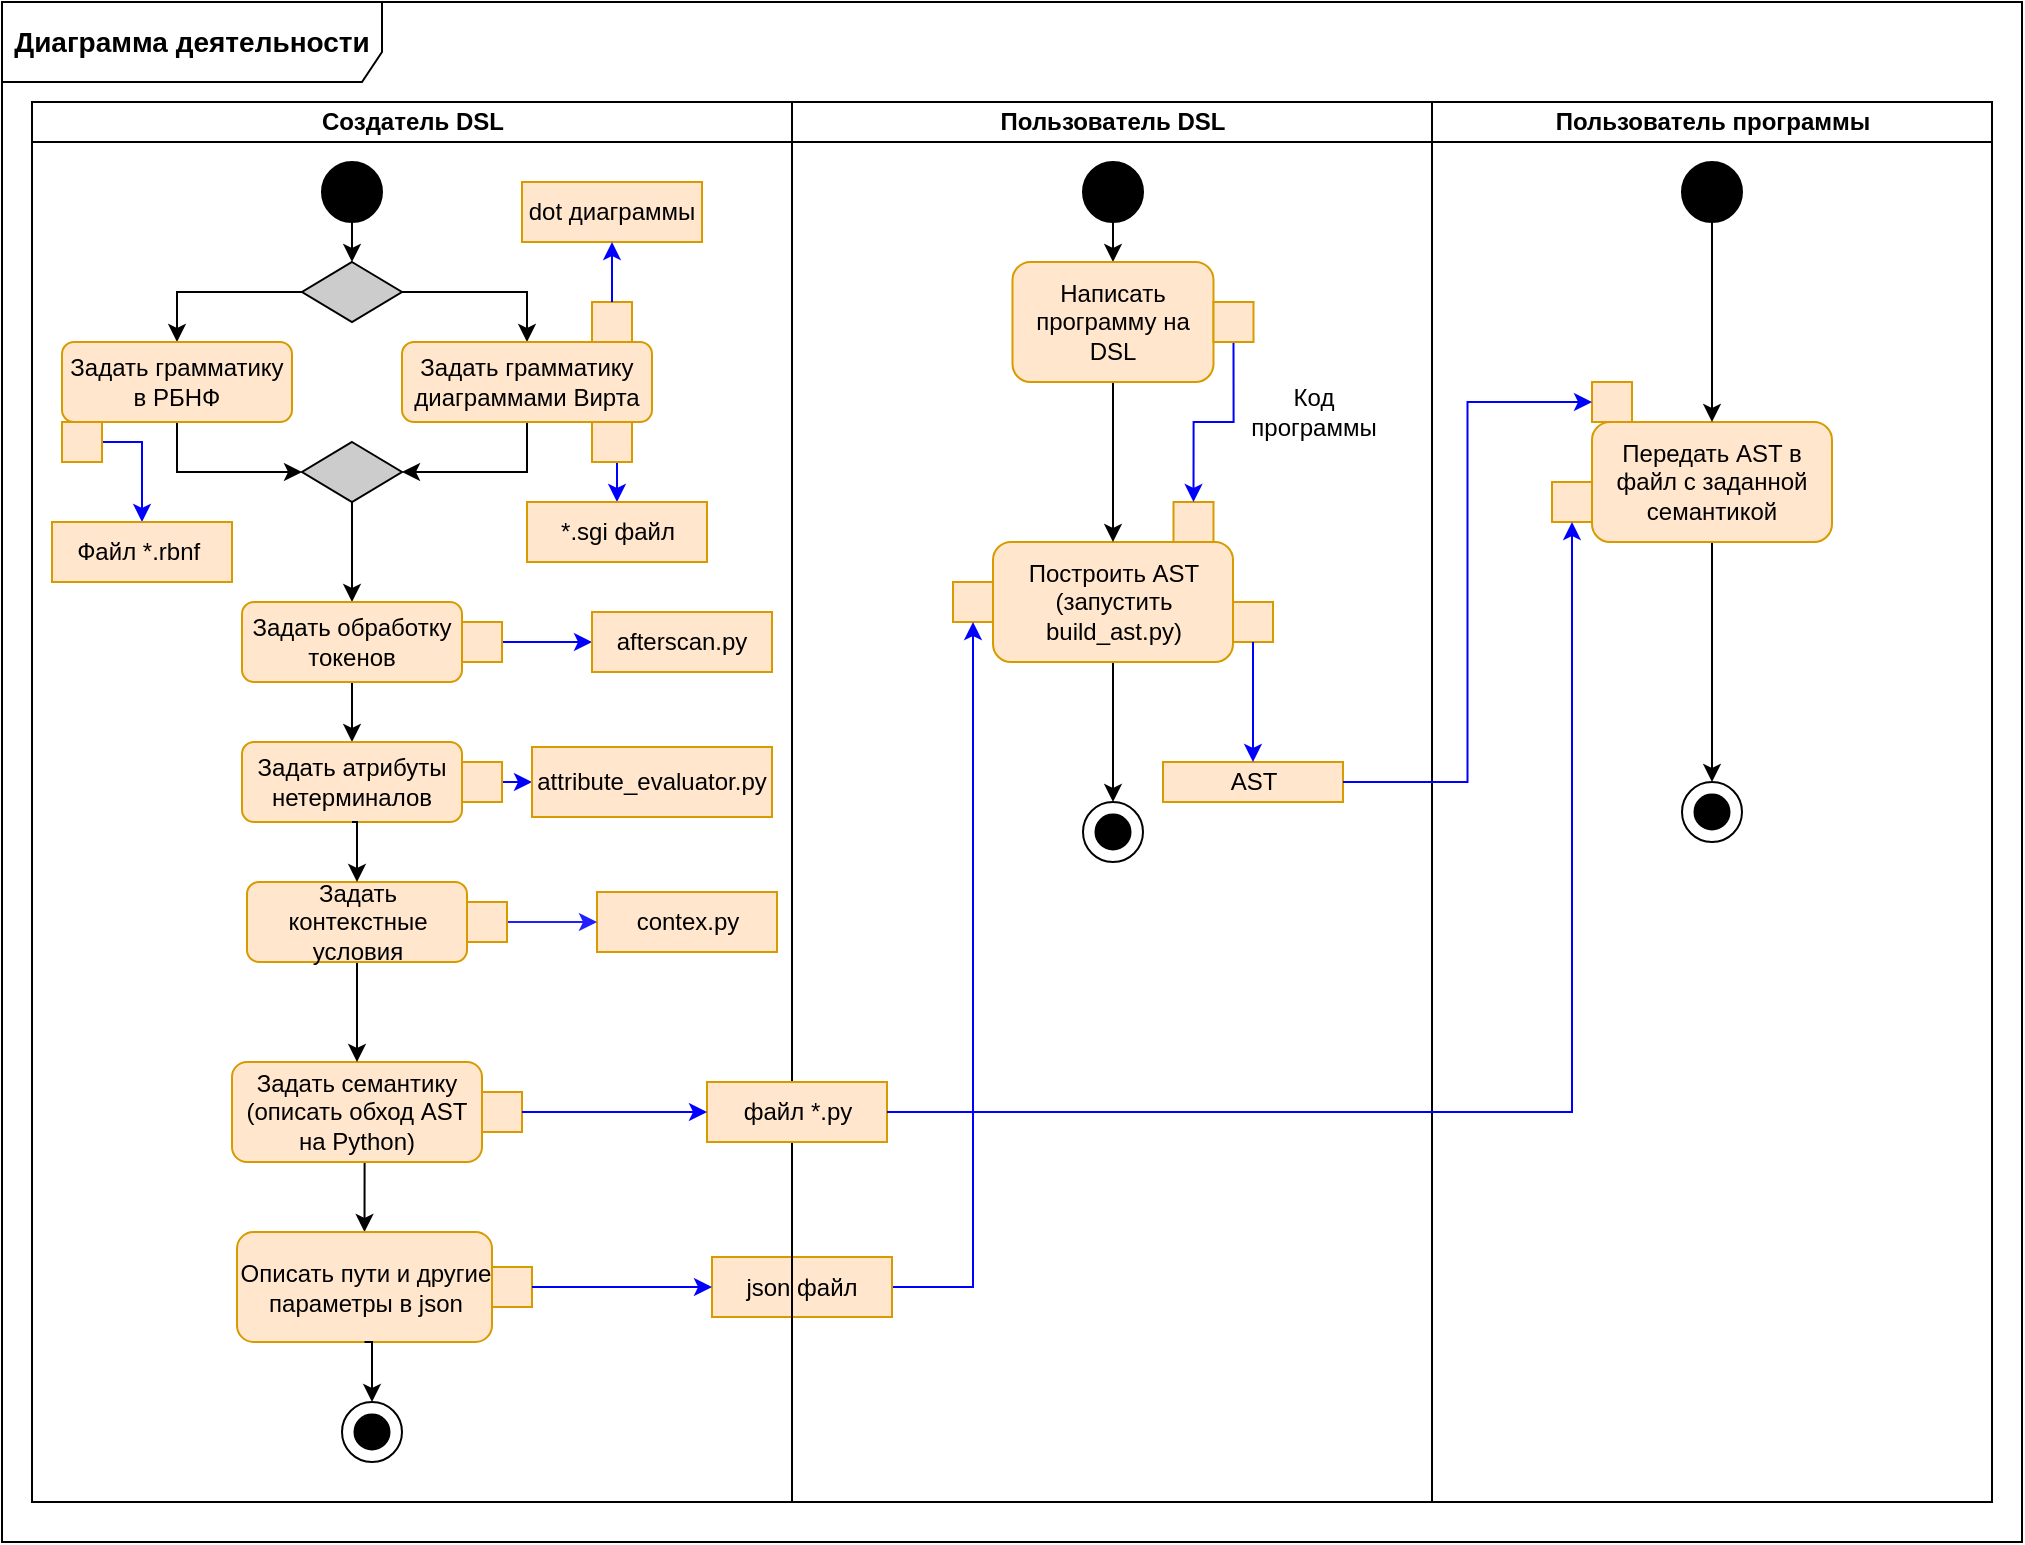 <mxfile version="21.0.1" type="device"><diagram name="Страница 1" id="kWP3zgt1ypsPh4jFY-ll"><mxGraphModel dx="1500" dy="1988" grid="1" gridSize="10" guides="1" tooltips="1" connect="1" arrows="1" fold="1" page="1" pageScale="1" pageWidth="827" pageHeight="1169" math="0" shadow="0"><root><mxCell id="0"/><mxCell id="1" parent="0"/><mxCell id="bmVKMF65z-sTZCMKkPs4-1" value="Пользователь DSL" style="swimlane;html=1;startSize=20;" vertex="1" parent="1"><mxGeometry x="415" y="10" width="320" height="700" as="geometry"/></mxCell><mxCell id="bmVKMF65z-sTZCMKkPs4-16" value="" style="ellipse;whiteSpace=wrap;html=1;rounded=0;shadow=0;comic=0;labelBackgroundColor=none;strokeWidth=1;fillColor=#000000;fontFamily=Verdana;fontSize=12;align=center;" vertex="1" parent="bmVKMF65z-sTZCMKkPs4-1"><mxGeometry x="145.5" y="30" width="30" height="30" as="geometry"/></mxCell><mxCell id="bmVKMF65z-sTZCMKkPs4-17" value="" style="endArrow=classic;html=1;rounded=0;exitX=0.5;exitY=1;exitDx=0;exitDy=0;entryX=0.5;entryY=0;entryDx=0;entryDy=0;" edge="1" parent="bmVKMF65z-sTZCMKkPs4-1" source="bmVKMF65z-sTZCMKkPs4-16" target="bmVKMF65z-sTZCMKkPs4-32"><mxGeometry width="50" height="50" relative="1" as="geometry"><mxPoint x="120.5" y="320" as="sourcePoint"/><mxPoint x="256" y="90" as="targetPoint"/></mxGeometry></mxCell><mxCell id="bmVKMF65z-sTZCMKkPs4-31" style="edgeStyle=orthogonalEdgeStyle;rounded=0;orthogonalLoop=1;jettySize=auto;html=1;exitX=0.5;exitY=1;exitDx=0;exitDy=0;entryX=0.5;entryY=0;entryDx=0;entryDy=0;" edge="1" parent="bmVKMF65z-sTZCMKkPs4-1" source="bmVKMF65z-sTZCMKkPs4-18" target="bmVKMF65z-sTZCMKkPs4-29"><mxGeometry relative="1" as="geometry"/></mxCell><mxCell id="bmVKMF65z-sTZCMKkPs4-18" value="Построить AST (запустить build_ast.py)" style="rounded=1;whiteSpace=wrap;html=1;fillColor=#ffe6cc;strokeColor=#d79b00;" vertex="1" parent="bmVKMF65z-sTZCMKkPs4-1"><mxGeometry x="100.5" y="220" width="120" height="60" as="geometry"/></mxCell><mxCell id="bmVKMF65z-sTZCMKkPs4-19" value="" style="rounded=0;whiteSpace=wrap;html=1;fillColor=#ffe6cc;strokeColor=#d79b00;" vertex="1" parent="bmVKMF65z-sTZCMKkPs4-1"><mxGeometry x="190.75" y="200" width="20" height="20" as="geometry"/></mxCell><mxCell id="bmVKMF65z-sTZCMKkPs4-20" value="" style="rounded=0;whiteSpace=wrap;html=1;fillColor=#ffe6cc;strokeColor=#d79b00;" vertex="1" parent="bmVKMF65z-sTZCMKkPs4-1"><mxGeometry x="80.5" y="240" width="20" height="20" as="geometry"/></mxCell><mxCell id="bmVKMF65z-sTZCMKkPs4-21" value="" style="rounded=0;whiteSpace=wrap;html=1;fillColor=#ffe6cc;strokeColor=#d79b00;" vertex="1" parent="bmVKMF65z-sTZCMKkPs4-1"><mxGeometry x="220.5" y="250" width="20" height="20" as="geometry"/></mxCell><mxCell id="bmVKMF65z-sTZCMKkPs4-27" value="AST" style="rounded=0;whiteSpace=wrap;html=1;fillColor=#ffe6cc;strokeColor=#d79b00;" vertex="1" parent="bmVKMF65z-sTZCMKkPs4-1"><mxGeometry x="185.5" y="330" width="90" height="20" as="geometry"/></mxCell><mxCell id="bmVKMF65z-sTZCMKkPs4-28" value="" style="endArrow=classic;html=1;rounded=0;entryX=0.5;entryY=0;entryDx=0;entryDy=0;exitX=0.5;exitY=1;exitDx=0;exitDy=0;strokeColor=#0000FF;" edge="1" parent="bmVKMF65z-sTZCMKkPs4-1" source="bmVKMF65z-sTZCMKkPs4-21" target="bmVKMF65z-sTZCMKkPs4-27"><mxGeometry width="50" height="50" relative="1" as="geometry"><mxPoint x="120.5" y="310" as="sourcePoint"/><mxPoint x="170.5" y="260" as="targetPoint"/><Array as="points"><mxPoint x="230.5" y="300"/></Array></mxGeometry></mxCell><mxCell id="bmVKMF65z-sTZCMKkPs4-29" value="" style="ellipse;whiteSpace=wrap;html=1;aspect=fixed;" vertex="1" parent="bmVKMF65z-sTZCMKkPs4-1"><mxGeometry x="145.5" y="350" width="30" height="30" as="geometry"/></mxCell><mxCell id="bmVKMF65z-sTZCMKkPs4-30" value="" style="ellipse;whiteSpace=wrap;html=1;aspect=fixed;fillColor=#000000;" vertex="1" parent="bmVKMF65z-sTZCMKkPs4-1"><mxGeometry x="151.75" y="356.25" width="17.5" height="17.5" as="geometry"/></mxCell><mxCell id="bmVKMF65z-sTZCMKkPs4-38" style="edgeStyle=orthogonalEdgeStyle;rounded=0;orthogonalLoop=1;jettySize=auto;html=1;exitX=0.5;exitY=1;exitDx=0;exitDy=0;" edge="1" parent="bmVKMF65z-sTZCMKkPs4-1" source="bmVKMF65z-sTZCMKkPs4-32" target="bmVKMF65z-sTZCMKkPs4-18"><mxGeometry relative="1" as="geometry"/></mxCell><mxCell id="bmVKMF65z-sTZCMKkPs4-32" value="Написать программу на DSL" style="rounded=1;whiteSpace=wrap;html=1;fillColor=#ffe6cc;strokeColor=#d79b00;" vertex="1" parent="bmVKMF65z-sTZCMKkPs4-1"><mxGeometry x="110.25" y="80" width="100.5" height="60" as="geometry"/></mxCell><mxCell id="bmVKMF65z-sTZCMKkPs4-39" style="edgeStyle=orthogonalEdgeStyle;rounded=0;orthogonalLoop=1;jettySize=auto;html=1;exitX=0.5;exitY=1;exitDx=0;exitDy=0;entryX=0.5;entryY=0;entryDx=0;entryDy=0;strokeColor=#0000FF;" edge="1" parent="bmVKMF65z-sTZCMKkPs4-1" source="bmVKMF65z-sTZCMKkPs4-34" target="bmVKMF65z-sTZCMKkPs4-19"><mxGeometry relative="1" as="geometry"/></mxCell><mxCell id="bmVKMF65z-sTZCMKkPs4-34" value="" style="rounded=0;whiteSpace=wrap;html=1;fillColor=#ffe6cc;strokeColor=#d79b00;" vertex="1" parent="bmVKMF65z-sTZCMKkPs4-1"><mxGeometry x="210.75" y="100" width="20" height="20" as="geometry"/></mxCell><mxCell id="bmVKMF65z-sTZCMKkPs4-40" value="Код программы" style="text;html=1;strokeColor=none;fillColor=none;align=center;verticalAlign=middle;whiteSpace=wrap;rounded=0;" vertex="1" parent="bmVKMF65z-sTZCMKkPs4-1"><mxGeometry x="230.75" y="140" width="60" height="30" as="geometry"/></mxCell><mxCell id="bmVKMF65z-sTZCMKkPs4-270" style="edgeStyle=orthogonalEdgeStyle;rounded=0;orthogonalLoop=1;jettySize=auto;html=1;exitX=1;exitY=0.5;exitDx=0;exitDy=0;entryX=0.5;entryY=1;entryDx=0;entryDy=0;strokeColor=#0000FF;" edge="1" parent="bmVKMF65z-sTZCMKkPs4-1" source="bmVKMF65z-sTZCMKkPs4-22" target="bmVKMF65z-sTZCMKkPs4-20"><mxGeometry relative="1" as="geometry"/></mxCell><mxCell id="bmVKMF65z-sTZCMKkPs4-22" value="json файл" style="rounded=0;whiteSpace=wrap;html=1;fillColor=#ffe6cc;strokeColor=#d79b00;" vertex="1" parent="bmVKMF65z-sTZCMKkPs4-1"><mxGeometry x="-40" y="577.5" width="90" height="30" as="geometry"/></mxCell><mxCell id="bmVKMF65z-sTZCMKkPs4-69" value="Пользователь программы" style="swimlane;html=1;startSize=20;fillStyle=auto;" vertex="1" parent="1"><mxGeometry x="735" y="10" width="280" height="700" as="geometry"/></mxCell><mxCell id="bmVKMF65z-sTZCMKkPs4-134" style="edgeStyle=orthogonalEdgeStyle;rounded=0;orthogonalLoop=1;jettySize=auto;html=1;exitX=0.5;exitY=1;exitDx=0;exitDy=0;entryX=0.5;entryY=0;entryDx=0;entryDy=0;" edge="1" parent="bmVKMF65z-sTZCMKkPs4-69" source="bmVKMF65z-sTZCMKkPs4-125" target="bmVKMF65z-sTZCMKkPs4-128"><mxGeometry relative="1" as="geometry"/></mxCell><mxCell id="bmVKMF65z-sTZCMKkPs4-125" value="Передать AST в файл с заданной семантикой" style="rounded=1;whiteSpace=wrap;html=1;fillColor=#ffe6cc;strokeColor=#d79b00;" vertex="1" parent="bmVKMF65z-sTZCMKkPs4-69"><mxGeometry x="80" y="160" width="120" height="60" as="geometry"/></mxCell><mxCell id="bmVKMF65z-sTZCMKkPs4-133" style="edgeStyle=orthogonalEdgeStyle;rounded=0;orthogonalLoop=1;jettySize=auto;html=1;exitX=0.5;exitY=1;exitDx=0;exitDy=0;" edge="1" parent="bmVKMF65z-sTZCMKkPs4-69" source="bmVKMF65z-sTZCMKkPs4-126" target="bmVKMF65z-sTZCMKkPs4-125"><mxGeometry relative="1" as="geometry"/></mxCell><mxCell id="bmVKMF65z-sTZCMKkPs4-126" value="" style="ellipse;whiteSpace=wrap;html=1;rounded=0;shadow=0;comic=0;labelBackgroundColor=none;strokeWidth=1;fillColor=#000000;fontFamily=Verdana;fontSize=12;align=center;" vertex="1" parent="bmVKMF65z-sTZCMKkPs4-69"><mxGeometry x="125" y="30" width="30" height="30" as="geometry"/></mxCell><mxCell id="bmVKMF65z-sTZCMKkPs4-128" value="" style="ellipse;whiteSpace=wrap;html=1;aspect=fixed;" vertex="1" parent="bmVKMF65z-sTZCMKkPs4-69"><mxGeometry x="125" y="340" width="30" height="30" as="geometry"/></mxCell><mxCell id="bmVKMF65z-sTZCMKkPs4-129" value="" style="ellipse;whiteSpace=wrap;html=1;aspect=fixed;fillColor=#000000;" vertex="1" parent="bmVKMF65z-sTZCMKkPs4-69"><mxGeometry x="131.25" y="346.25" width="17.5" height="17.5" as="geometry"/></mxCell><mxCell id="bmVKMF65z-sTZCMKkPs4-130" value="" style="rounded=0;whiteSpace=wrap;html=1;fillColor=#ffe6cc;strokeColor=#d79b00;" vertex="1" parent="bmVKMF65z-sTZCMKkPs4-69"><mxGeometry x="80" y="140" width="20" height="20" as="geometry"/></mxCell><mxCell id="bmVKMF65z-sTZCMKkPs4-131" value="" style="rounded=0;whiteSpace=wrap;html=1;fillColor=#ffe6cc;strokeColor=#d79b00;" vertex="1" parent="bmVKMF65z-sTZCMKkPs4-69"><mxGeometry x="60" y="190" width="20" height="20" as="geometry"/></mxCell><mxCell id="bmVKMF65z-sTZCMKkPs4-132" style="edgeStyle=orthogonalEdgeStyle;rounded=0;orthogonalLoop=1;jettySize=auto;html=1;exitX=1;exitY=0.5;exitDx=0;exitDy=0;entryX=0;entryY=0.5;entryDx=0;entryDy=0;strokeColor=#0000FF;" edge="1" parent="1" source="bmVKMF65z-sTZCMKkPs4-27" target="bmVKMF65z-sTZCMKkPs4-130"><mxGeometry relative="1" as="geometry"/></mxCell><mxCell id="bmVKMF65z-sTZCMKkPs4-135" value="Создатель DSL" style="swimlane;html=1;startSize=20;" vertex="1" parent="1"><mxGeometry x="35" y="10" width="380" height="700" as="geometry"/></mxCell><mxCell id="bmVKMF65z-sTZCMKkPs4-150" style="edgeStyle=orthogonalEdgeStyle;rounded=0;orthogonalLoop=1;jettySize=auto;html=1;exitX=0.5;exitY=1;exitDx=0;exitDy=0;entryX=0.5;entryY=0;entryDx=0;entryDy=0;" edge="1" parent="bmVKMF65z-sTZCMKkPs4-135" source="bmVKMF65z-sTZCMKkPs4-148" target="bmVKMF65z-sTZCMKkPs4-149"><mxGeometry relative="1" as="geometry"/></mxCell><mxCell id="bmVKMF65z-sTZCMKkPs4-148" value="" style="ellipse;whiteSpace=wrap;html=1;rounded=0;shadow=0;comic=0;labelBackgroundColor=none;strokeWidth=1;fillColor=#000000;fontFamily=Verdana;fontSize=12;align=center;" vertex="1" parent="bmVKMF65z-sTZCMKkPs4-135"><mxGeometry x="145" y="30" width="30" height="30" as="geometry"/></mxCell><mxCell id="bmVKMF65z-sTZCMKkPs4-152" style="edgeStyle=orthogonalEdgeStyle;rounded=0;orthogonalLoop=1;jettySize=auto;html=1;exitX=0;exitY=0.5;exitDx=0;exitDy=0;entryX=0.5;entryY=0;entryDx=0;entryDy=0;" edge="1" parent="bmVKMF65z-sTZCMKkPs4-135" source="bmVKMF65z-sTZCMKkPs4-149" target="bmVKMF65z-sTZCMKkPs4-151"><mxGeometry relative="1" as="geometry"/></mxCell><mxCell id="bmVKMF65z-sTZCMKkPs4-154" style="edgeStyle=orthogonalEdgeStyle;rounded=0;orthogonalLoop=1;jettySize=auto;html=1;exitX=1;exitY=0.5;exitDx=0;exitDy=0;entryX=0.5;entryY=0;entryDx=0;entryDy=0;" edge="1" parent="bmVKMF65z-sTZCMKkPs4-135" source="bmVKMF65z-sTZCMKkPs4-149" target="bmVKMF65z-sTZCMKkPs4-153"><mxGeometry relative="1" as="geometry"/></mxCell><mxCell id="bmVKMF65z-sTZCMKkPs4-149" value="" style="rhombus;whiteSpace=wrap;html=1;fillColor=#CCCCCC;" vertex="1" parent="bmVKMF65z-sTZCMKkPs4-135"><mxGeometry x="135" y="80" width="50" height="30" as="geometry"/></mxCell><mxCell id="bmVKMF65z-sTZCMKkPs4-156" style="edgeStyle=orthogonalEdgeStyle;rounded=0;orthogonalLoop=1;jettySize=auto;html=1;exitX=0.5;exitY=1;exitDx=0;exitDy=0;entryX=0;entryY=0.5;entryDx=0;entryDy=0;" edge="1" parent="bmVKMF65z-sTZCMKkPs4-135" source="bmVKMF65z-sTZCMKkPs4-151" target="bmVKMF65z-sTZCMKkPs4-155"><mxGeometry relative="1" as="geometry"/></mxCell><mxCell id="bmVKMF65z-sTZCMKkPs4-151" value="Задать грамматику в РБНФ" style="rounded=1;whiteSpace=wrap;html=1;fillColor=#ffe6cc;strokeColor=#d79b00;" vertex="1" parent="bmVKMF65z-sTZCMKkPs4-135"><mxGeometry x="15" y="120" width="115" height="40" as="geometry"/></mxCell><mxCell id="bmVKMF65z-sTZCMKkPs4-157" style="edgeStyle=orthogonalEdgeStyle;rounded=0;orthogonalLoop=1;jettySize=auto;html=1;exitX=0.5;exitY=1;exitDx=0;exitDy=0;entryX=1;entryY=0.5;entryDx=0;entryDy=0;" edge="1" parent="bmVKMF65z-sTZCMKkPs4-135" source="bmVKMF65z-sTZCMKkPs4-153" target="bmVKMF65z-sTZCMKkPs4-155"><mxGeometry relative="1" as="geometry"/></mxCell><mxCell id="bmVKMF65z-sTZCMKkPs4-153" value="Задать грамматику диаграммами Вирта" style="rounded=1;whiteSpace=wrap;html=1;fillColor=#ffe6cc;strokeColor=#d79b00;" vertex="1" parent="bmVKMF65z-sTZCMKkPs4-135"><mxGeometry x="185" y="120" width="125" height="40" as="geometry"/></mxCell><mxCell id="bmVKMF65z-sTZCMKkPs4-264" style="edgeStyle=orthogonalEdgeStyle;rounded=0;orthogonalLoop=1;jettySize=auto;html=1;exitX=0.5;exitY=1;exitDx=0;exitDy=0;entryX=0.5;entryY=0;entryDx=0;entryDy=0;" edge="1" parent="bmVKMF65z-sTZCMKkPs4-135" source="bmVKMF65z-sTZCMKkPs4-155" target="bmVKMF65z-sTZCMKkPs4-160"><mxGeometry relative="1" as="geometry"/></mxCell><mxCell id="bmVKMF65z-sTZCMKkPs4-155" value="" style="rhombus;whiteSpace=wrap;html=1;fillColor=#CCCCCC;" vertex="1" parent="bmVKMF65z-sTZCMKkPs4-135"><mxGeometry x="135" y="170" width="50" height="30" as="geometry"/></mxCell><mxCell id="bmVKMF65z-sTZCMKkPs4-273" style="edgeStyle=orthogonalEdgeStyle;rounded=0;orthogonalLoop=1;jettySize=auto;html=1;exitX=1;exitY=0.5;exitDx=0;exitDy=0;entryX=0.5;entryY=0;entryDx=0;entryDy=0;strokeColor=#0000FF;" edge="1" parent="bmVKMF65z-sTZCMKkPs4-135" source="bmVKMF65z-sTZCMKkPs4-158" target="bmVKMF65z-sTZCMKkPs4-180"><mxGeometry relative="1" as="geometry"/></mxCell><mxCell id="bmVKMF65z-sTZCMKkPs4-158" value="" style="rounded=0;whiteSpace=wrap;html=1;fillColor=#ffe6cc;strokeColor=#d79b00;" vertex="1" parent="bmVKMF65z-sTZCMKkPs4-135"><mxGeometry x="15" y="160" width="20" height="20" as="geometry"/></mxCell><mxCell id="bmVKMF65z-sTZCMKkPs4-159" value="" style="rounded=0;whiteSpace=wrap;html=1;fillColor=#ffe6cc;strokeColor=#d79b00;" vertex="1" parent="bmVKMF65z-sTZCMKkPs4-135"><mxGeometry x="280" y="100" width="20" height="20" as="geometry"/></mxCell><mxCell id="bmVKMF65z-sTZCMKkPs4-164" style="edgeStyle=orthogonalEdgeStyle;rounded=0;orthogonalLoop=1;jettySize=auto;html=1;exitX=0.5;exitY=1;exitDx=0;exitDy=0;" edge="1" parent="bmVKMF65z-sTZCMKkPs4-135" source="bmVKMF65z-sTZCMKkPs4-160" target="bmVKMF65z-sTZCMKkPs4-163"><mxGeometry relative="1" as="geometry"/></mxCell><mxCell id="bmVKMF65z-sTZCMKkPs4-160" value="Задать обработку токенов" style="rounded=1;whiteSpace=wrap;html=1;fillColor=#ffe6cc;strokeColor=#d79b00;" vertex="1" parent="bmVKMF65z-sTZCMKkPs4-135"><mxGeometry x="105" y="250" width="110" height="40" as="geometry"/></mxCell><mxCell id="bmVKMF65z-sTZCMKkPs4-274" style="edgeStyle=orthogonalEdgeStyle;rounded=0;orthogonalLoop=1;jettySize=auto;html=1;exitX=1;exitY=0.5;exitDx=0;exitDy=0;entryX=0;entryY=0.5;entryDx=0;entryDy=0;strokeColor=#0000FF;" edge="1" parent="bmVKMF65z-sTZCMKkPs4-135" source="bmVKMF65z-sTZCMKkPs4-162" target="bmVKMF65z-sTZCMKkPs4-253"><mxGeometry relative="1" as="geometry"/></mxCell><mxCell id="bmVKMF65z-sTZCMKkPs4-162" value="" style="rounded=0;whiteSpace=wrap;html=1;fillColor=#ffe6cc;strokeColor=#d79b00;" vertex="1" parent="bmVKMF65z-sTZCMKkPs4-135"><mxGeometry x="215" y="260" width="20" height="20" as="geometry"/></mxCell><mxCell id="bmVKMF65z-sTZCMKkPs4-163" value="Задать атрибуты нетерминалов" style="rounded=1;whiteSpace=wrap;html=1;fillColor=#ffe6cc;strokeColor=#d79b00;" vertex="1" parent="bmVKMF65z-sTZCMKkPs4-135"><mxGeometry x="105" y="320" width="110" height="40" as="geometry"/></mxCell><mxCell id="bmVKMF65z-sTZCMKkPs4-261" style="edgeStyle=orthogonalEdgeStyle;rounded=0;orthogonalLoop=1;jettySize=auto;html=1;exitX=1;exitY=0.5;exitDx=0;exitDy=0;entryX=0;entryY=0.5;entryDx=0;entryDy=0;strokeColor=#0000FF;" edge="1" parent="bmVKMF65z-sTZCMKkPs4-135" source="bmVKMF65z-sTZCMKkPs4-166" target="bmVKMF65z-sTZCMKkPs4-254"><mxGeometry relative="1" as="geometry"/></mxCell><mxCell id="bmVKMF65z-sTZCMKkPs4-166" value="" style="rounded=0;whiteSpace=wrap;html=1;fillColor=#ffe6cc;strokeColor=#d79b00;" vertex="1" parent="bmVKMF65z-sTZCMKkPs4-135"><mxGeometry x="215" y="330" width="20" height="20" as="geometry"/></mxCell><mxCell id="bmVKMF65z-sTZCMKkPs4-172" value="" style="rounded=0;whiteSpace=wrap;html=1;fillColor=#ffe6cc;strokeColor=#d79b00;" vertex="1" parent="bmVKMF65z-sTZCMKkPs4-135"><mxGeometry x="225" y="495" width="20" height="20" as="geometry"/></mxCell><mxCell id="bmVKMF65z-sTZCMKkPs4-178" style="edgeStyle=orthogonalEdgeStyle;rounded=0;orthogonalLoop=1;jettySize=auto;html=1;exitX=0.5;exitY=1;exitDx=0;exitDy=0;entryX=0.5;entryY=0;entryDx=0;entryDy=0;" edge="1" parent="bmVKMF65z-sTZCMKkPs4-135" source="bmVKMF65z-sTZCMKkPs4-173" target="bmVKMF65z-sTZCMKkPs4-175"><mxGeometry relative="1" as="geometry"/></mxCell><mxCell id="bmVKMF65z-sTZCMKkPs4-173" value="Задать семантику&lt;br&gt;(описать обход AST на Python)" style="rounded=1;whiteSpace=wrap;html=1;fillColor=#ffe6cc;strokeColor=#d79b00;" vertex="1" parent="bmVKMF65z-sTZCMKkPs4-135"><mxGeometry x="100" y="480" width="125" height="50" as="geometry"/></mxCell><mxCell id="bmVKMF65z-sTZCMKkPs4-175" value="Описать пути и другие параметры в json" style="rounded=1;whiteSpace=wrap;html=1;fillColor=#ffe6cc;strokeColor=#d79b00;" vertex="1" parent="bmVKMF65z-sTZCMKkPs4-135"><mxGeometry x="102.5" y="565" width="127.5" height="55" as="geometry"/></mxCell><mxCell id="bmVKMF65z-sTZCMKkPs4-174" value="" style="rounded=0;whiteSpace=wrap;html=1;fillColor=#ffe6cc;strokeColor=#d79b00;" vertex="1" parent="bmVKMF65z-sTZCMKkPs4-135"><mxGeometry x="230" y="582.5" width="20" height="20" as="geometry"/></mxCell><mxCell id="bmVKMF65z-sTZCMKkPs4-180" value="Файл *.rbnf&amp;nbsp;" style="rounded=0;whiteSpace=wrap;html=1;fillColor=#ffe6cc;strokeColor=#d79b00;" vertex="1" parent="bmVKMF65z-sTZCMKkPs4-135"><mxGeometry x="10" y="210" width="90" height="30" as="geometry"/></mxCell><mxCell id="bmVKMF65z-sTZCMKkPs4-214" value="dot диаграммы" style="rounded=0;whiteSpace=wrap;html=1;fillColor=#ffe6cc;strokeColor=#d79b00;" vertex="1" parent="bmVKMF65z-sTZCMKkPs4-135"><mxGeometry x="245" y="40" width="90" height="30" as="geometry"/></mxCell><mxCell id="bmVKMF65z-sTZCMKkPs4-215" style="edgeStyle=orthogonalEdgeStyle;rounded=0;orthogonalLoop=1;jettySize=auto;html=1;exitX=0.5;exitY=0;exitDx=0;exitDy=0;entryX=0.5;entryY=1;entryDx=0;entryDy=0;strokeColor=#0000FF;" edge="1" parent="bmVKMF65z-sTZCMKkPs4-135" target="bmVKMF65z-sTZCMKkPs4-214"><mxGeometry relative="1" as="geometry"><mxPoint x="290" y="100.0" as="sourcePoint"/></mxGeometry></mxCell><mxCell id="bmVKMF65z-sTZCMKkPs4-252" style="edgeStyle=orthogonalEdgeStyle;rounded=0;orthogonalLoop=1;jettySize=auto;html=1;exitX=1;exitY=0.5;exitDx=0;exitDy=0;entryX=0.5;entryY=0;entryDx=0;entryDy=0;strokeColor=#0000FF;" edge="1" parent="bmVKMF65z-sTZCMKkPs4-135" source="bmVKMF65z-sTZCMKkPs4-217" target="bmVKMF65z-sTZCMKkPs4-251"><mxGeometry relative="1" as="geometry"/></mxCell><mxCell id="bmVKMF65z-sTZCMKkPs4-217" value="" style="rounded=0;whiteSpace=wrap;html=1;fillColor=#ffe6cc;strokeColor=#d79b00;" vertex="1" parent="bmVKMF65z-sTZCMKkPs4-135"><mxGeometry x="280" y="160" width="20" height="20" as="geometry"/></mxCell><mxCell id="bmVKMF65z-sTZCMKkPs4-251" value="*.sgi файл" style="rounded=0;whiteSpace=wrap;html=1;fillColor=#ffe6cc;strokeColor=#d79b00;" vertex="1" parent="bmVKMF65z-sTZCMKkPs4-135"><mxGeometry x="247.5" y="200" width="90" height="30" as="geometry"/></mxCell><mxCell id="bmVKMF65z-sTZCMKkPs4-253" value="afterscan.py" style="rounded=0;whiteSpace=wrap;html=1;fillColor=#ffe6cc;strokeColor=#d79b00;" vertex="1" parent="bmVKMF65z-sTZCMKkPs4-135"><mxGeometry x="280" y="255" width="90" height="30" as="geometry"/></mxCell><mxCell id="bmVKMF65z-sTZCMKkPs4-254" value="attribute_evaluator.py" style="rounded=0;whiteSpace=wrap;html=1;fillColor=#ffe6cc;strokeColor=#d79b00;" vertex="1" parent="bmVKMF65z-sTZCMKkPs4-135"><mxGeometry x="250" y="322.5" width="120" height="35" as="geometry"/></mxCell><mxCell id="bmVKMF65z-sTZCMKkPs4-256" value="файл *.py" style="rounded=0;whiteSpace=wrap;html=1;fillColor=#ffe6cc;strokeColor=#d79b00;" vertex="1" parent="bmVKMF65z-sTZCMKkPs4-135"><mxGeometry x="337.5" y="490" width="90" height="30" as="geometry"/></mxCell><mxCell id="bmVKMF65z-sTZCMKkPs4-268" style="edgeStyle=orthogonalEdgeStyle;rounded=0;orthogonalLoop=1;jettySize=auto;html=1;exitX=1;exitY=0.5;exitDx=0;exitDy=0;entryX=0;entryY=0.5;entryDx=0;entryDy=0;strokeColor=#0000FF;" edge="1" parent="bmVKMF65z-sTZCMKkPs4-135" source="bmVKMF65z-sTZCMKkPs4-172" target="bmVKMF65z-sTZCMKkPs4-256"><mxGeometry relative="1" as="geometry"/></mxCell><mxCell id="bmVKMF65z-sTZCMKkPs4-179" style="edgeStyle=orthogonalEdgeStyle;rounded=0;orthogonalLoop=1;jettySize=auto;html=1;exitX=1;exitY=0.5;exitDx=0;exitDy=0;entryX=0;entryY=0.5;entryDx=0;entryDy=0;strokeColor=#0000FF;" edge="1" parent="1" source="bmVKMF65z-sTZCMKkPs4-174" target="bmVKMF65z-sTZCMKkPs4-22"><mxGeometry relative="1" as="geometry"/></mxCell><mxCell id="bmVKMF65z-sTZCMKkPs4-269" style="edgeStyle=orthogonalEdgeStyle;rounded=0;orthogonalLoop=1;jettySize=auto;html=1;exitX=1;exitY=0.5;exitDx=0;exitDy=0;entryX=0.5;entryY=1;entryDx=0;entryDy=0;strokeColor=#0000FF;" edge="1" parent="1" source="bmVKMF65z-sTZCMKkPs4-256" target="bmVKMF65z-sTZCMKkPs4-131"><mxGeometry relative="1" as="geometry"/></mxCell><mxCell id="bmVKMF65z-sTZCMKkPs4-276" value="&lt;b&gt;&lt;font style=&quot;font-size: 14px;&quot;&gt;Диаграмма деятельности&lt;/font&gt;&lt;/b&gt;" style="shape=umlFrame;whiteSpace=wrap;html=1;pointerEvents=0;width=190;height=40;" vertex="1" parent="1"><mxGeometry x="20" y="-40" width="1010" height="770" as="geometry"/></mxCell><mxCell id="bmVKMF65z-sTZCMKkPs4-278" value="" style="ellipse;whiteSpace=wrap;html=1;aspect=fixed;" vertex="1" parent="1"><mxGeometry x="190" y="660" width="30" height="30" as="geometry"/></mxCell><mxCell id="bmVKMF65z-sTZCMKkPs4-279" value="" style="ellipse;whiteSpace=wrap;html=1;aspect=fixed;fillColor=#000000;" vertex="1" parent="1"><mxGeometry x="196.25" y="666.25" width="17.5" height="17.5" as="geometry"/></mxCell><mxCell id="bmVKMF65z-sTZCMKkPs4-280" style="edgeStyle=orthogonalEdgeStyle;rounded=0;orthogonalLoop=1;jettySize=auto;html=1;exitX=0.5;exitY=1;exitDx=0;exitDy=0;entryX=0.5;entryY=0;entryDx=0;entryDy=0;" edge="1" parent="1" source="bmVKMF65z-sTZCMKkPs4-175" target="bmVKMF65z-sTZCMKkPs4-278"><mxGeometry relative="1" as="geometry"><mxPoint x="197.5" y="669" as="targetPoint"/></mxGeometry></mxCell><mxCell id="bmVKMF65z-sTZCMKkPs4-281" value="contex.py" style="rounded=0;whiteSpace=wrap;html=1;fillColor=#ffe6cc;strokeColor=#d79b00;" vertex="1" parent="1"><mxGeometry x="317.5" y="405" width="90" height="30" as="geometry"/></mxCell><mxCell id="bmVKMF65z-sTZCMKkPs4-284" style="edgeStyle=orthogonalEdgeStyle;rounded=0;orthogonalLoop=1;jettySize=auto;html=1;exitX=1;exitY=0.5;exitDx=0;exitDy=0;entryX=0;entryY=0.5;entryDx=0;entryDy=0;strokeColor=#2020ff;" edge="1" parent="1" source="bmVKMF65z-sTZCMKkPs4-282" target="bmVKMF65z-sTZCMKkPs4-281"><mxGeometry relative="1" as="geometry"/></mxCell><mxCell id="bmVKMF65z-sTZCMKkPs4-282" value="" style="rounded=0;whiteSpace=wrap;html=1;fillColor=#ffe6cc;strokeColor=#d79b00;" vertex="1" parent="1"><mxGeometry x="252.5" y="410" width="20" height="20" as="geometry"/></mxCell><mxCell id="bmVKMF65z-sTZCMKkPs4-286" style="edgeStyle=orthogonalEdgeStyle;rounded=0;orthogonalLoop=1;jettySize=auto;html=1;exitX=0.5;exitY=1;exitDx=0;exitDy=0;entryX=0.5;entryY=0;entryDx=0;entryDy=0;" edge="1" parent="1" source="bmVKMF65z-sTZCMKkPs4-283" target="bmVKMF65z-sTZCMKkPs4-173"><mxGeometry relative="1" as="geometry"/></mxCell><mxCell id="bmVKMF65z-sTZCMKkPs4-283" value="Задать контекстные условия" style="rounded=1;whiteSpace=wrap;html=1;fillColor=#ffe6cc;strokeColor=#d79b00;" vertex="1" parent="1"><mxGeometry x="142.5" y="400" width="110" height="40" as="geometry"/></mxCell><mxCell id="bmVKMF65z-sTZCMKkPs4-285" style="edgeStyle=orthogonalEdgeStyle;rounded=0;orthogonalLoop=1;jettySize=auto;html=1;exitX=0.5;exitY=1;exitDx=0;exitDy=0;entryX=0.5;entryY=0;entryDx=0;entryDy=0;" edge="1" parent="1" source="bmVKMF65z-sTZCMKkPs4-163" target="bmVKMF65z-sTZCMKkPs4-283"><mxGeometry relative="1" as="geometry"/></mxCell></root></mxGraphModel></diagram></mxfile>